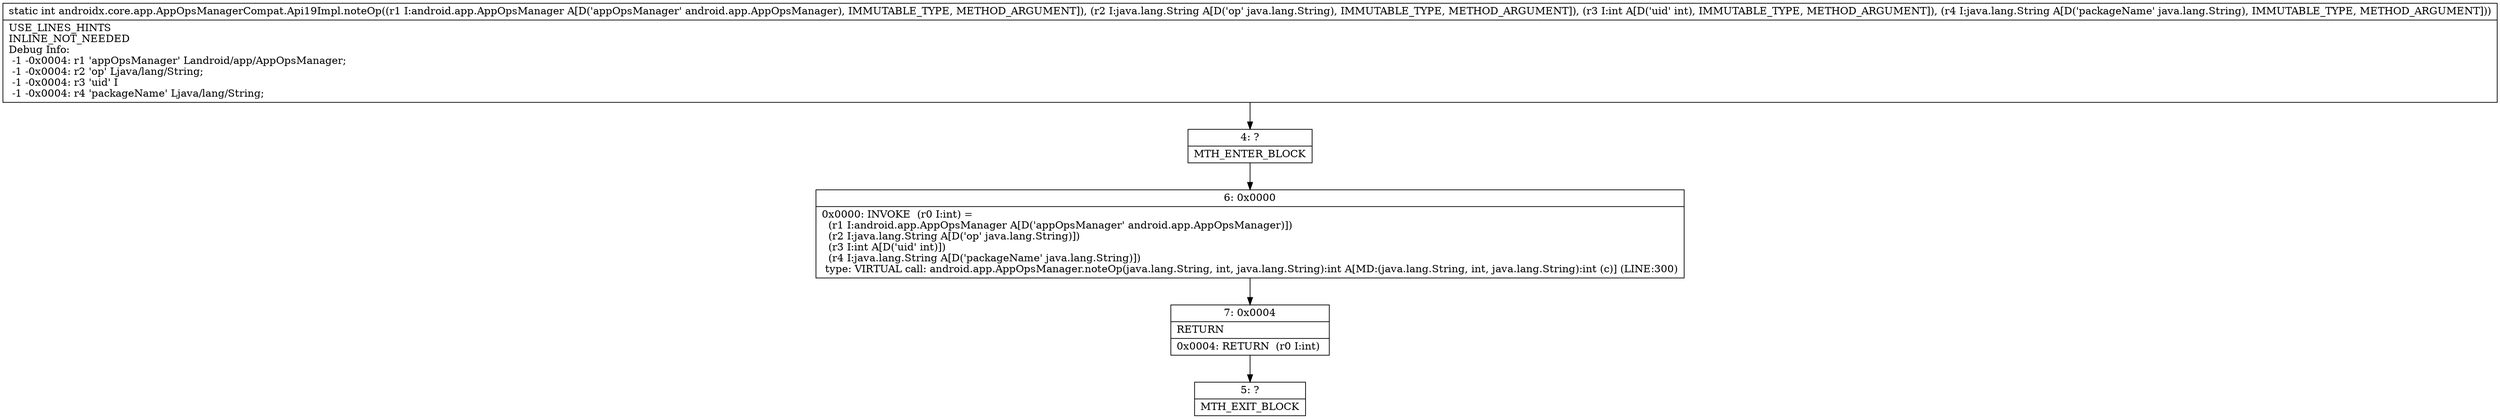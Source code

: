 digraph "CFG forandroidx.core.app.AppOpsManagerCompat.Api19Impl.noteOp(Landroid\/app\/AppOpsManager;Ljava\/lang\/String;ILjava\/lang\/String;)I" {
Node_4 [shape=record,label="{4\:\ ?|MTH_ENTER_BLOCK\l}"];
Node_6 [shape=record,label="{6\:\ 0x0000|0x0000: INVOKE  (r0 I:int) = \l  (r1 I:android.app.AppOpsManager A[D('appOpsManager' android.app.AppOpsManager)])\l  (r2 I:java.lang.String A[D('op' java.lang.String)])\l  (r3 I:int A[D('uid' int)])\l  (r4 I:java.lang.String A[D('packageName' java.lang.String)])\l type: VIRTUAL call: android.app.AppOpsManager.noteOp(java.lang.String, int, java.lang.String):int A[MD:(java.lang.String, int, java.lang.String):int (c)] (LINE:300)\l}"];
Node_7 [shape=record,label="{7\:\ 0x0004|RETURN\l|0x0004: RETURN  (r0 I:int) \l}"];
Node_5 [shape=record,label="{5\:\ ?|MTH_EXIT_BLOCK\l}"];
MethodNode[shape=record,label="{static int androidx.core.app.AppOpsManagerCompat.Api19Impl.noteOp((r1 I:android.app.AppOpsManager A[D('appOpsManager' android.app.AppOpsManager), IMMUTABLE_TYPE, METHOD_ARGUMENT]), (r2 I:java.lang.String A[D('op' java.lang.String), IMMUTABLE_TYPE, METHOD_ARGUMENT]), (r3 I:int A[D('uid' int), IMMUTABLE_TYPE, METHOD_ARGUMENT]), (r4 I:java.lang.String A[D('packageName' java.lang.String), IMMUTABLE_TYPE, METHOD_ARGUMENT]))  | USE_LINES_HINTS\lINLINE_NOT_NEEDED\lDebug Info:\l  \-1 \-0x0004: r1 'appOpsManager' Landroid\/app\/AppOpsManager;\l  \-1 \-0x0004: r2 'op' Ljava\/lang\/String;\l  \-1 \-0x0004: r3 'uid' I\l  \-1 \-0x0004: r4 'packageName' Ljava\/lang\/String;\l}"];
MethodNode -> Node_4;Node_4 -> Node_6;
Node_6 -> Node_7;
Node_7 -> Node_5;
}

